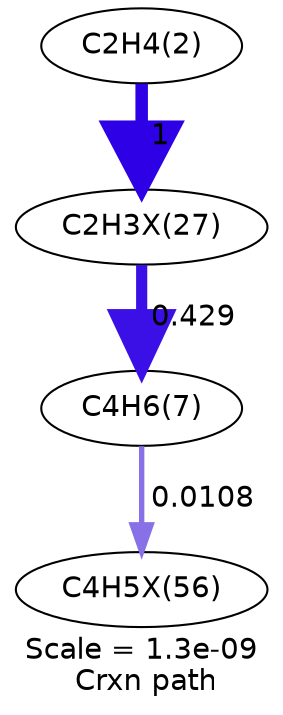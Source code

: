 digraph reaction_paths {
center=1;
s5 -> s36[fontname="Helvetica", style="setlinewidth(6)", arrowsize=3, color="0.7, 1.5, 0.9"
, label=" 1"];
s36 -> s8[fontname="Helvetica", style="setlinewidth(5.36)", arrowsize=2.68, color="0.7, 0.929, 0.9"
, label=" 0.429"];
s8 -> s47[fontname="Helvetica", style="setlinewidth(2.58)", arrowsize=1.29, color="0.7, 0.511, 0.9"
, label=" 0.0108"];
s5 [ fontname="Helvetica", label="C2H4(2)"];
s8 [ fontname="Helvetica", label="C4H6(7)"];
s36 [ fontname="Helvetica", label="C2H3X(27)"];
s47 [ fontname="Helvetica", label="C4H5X(56)"];
 label = "Scale = 1.3e-09\l Crxn path";
 fontname = "Helvetica";
}
